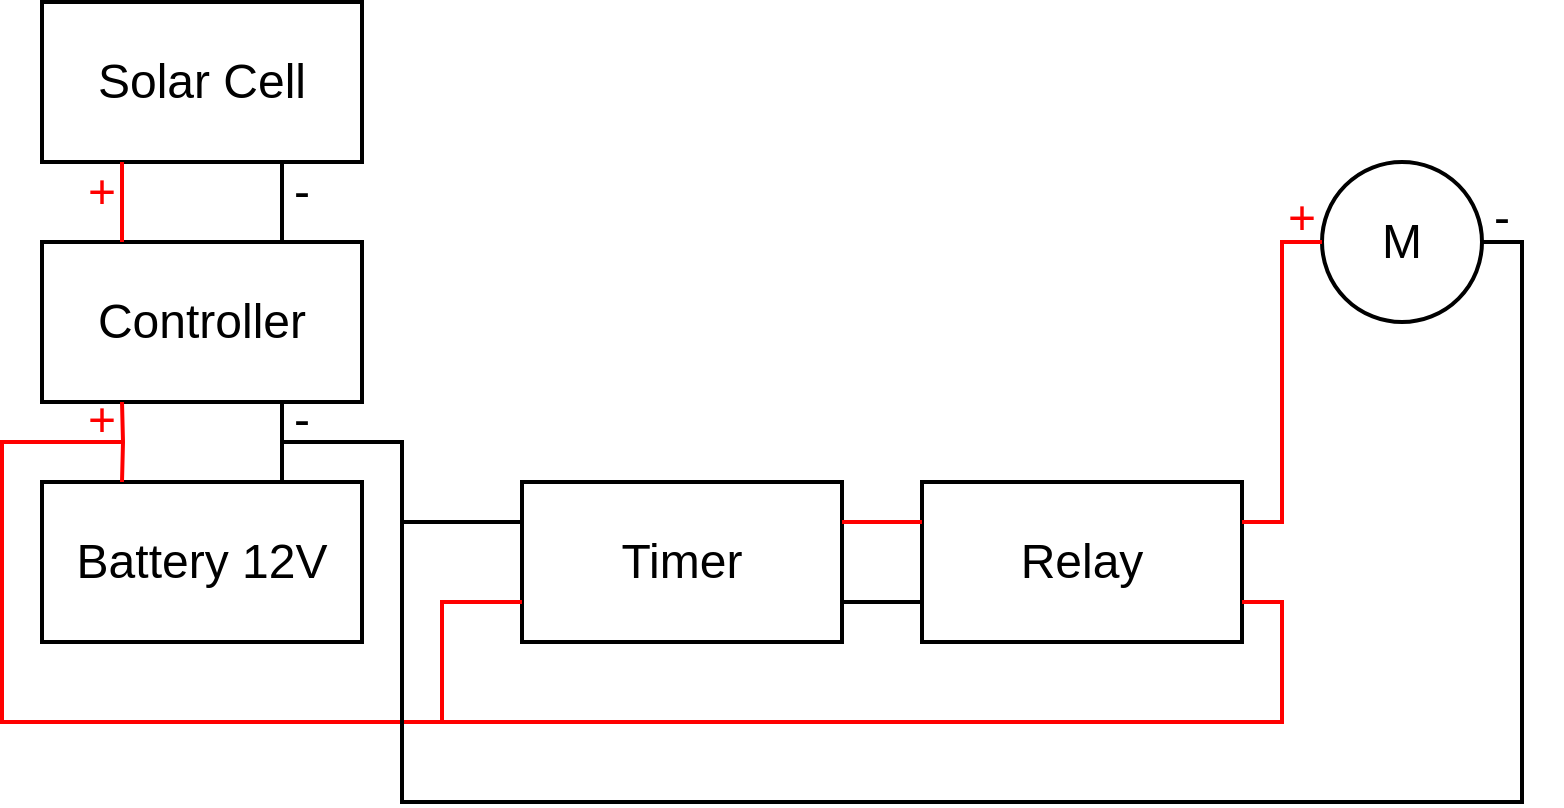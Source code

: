 <mxfile version="15.4.1" type="github">
  <diagram id="DBrm9fMGrtDZNjOXUanD" name="Page-1">
    <mxGraphModel dx="1422" dy="737" grid="1" gridSize="10" guides="1" tooltips="1" connect="1" arrows="1" fold="1" page="1" pageScale="1" pageWidth="850" pageHeight="1100" math="0" shadow="0">
      <root>
        <mxCell id="0" />
        <mxCell id="1" parent="0" />
        <mxCell id="tBbX4ZN0eCfmYOymshVq-1" value="&lt;font style=&quot;font-size: 24px&quot;&gt;Solar Cell&lt;/font&gt;" style="rounded=0;whiteSpace=wrap;html=1;strokeWidth=2;" vertex="1" parent="1">
          <mxGeometry x="80" y="40" width="160" height="80" as="geometry" />
        </mxCell>
        <mxCell id="tBbX4ZN0eCfmYOymshVq-2" value="&lt;font style=&quot;font-size: 24px&quot;&gt;Controller&lt;/font&gt;" style="rounded=0;whiteSpace=wrap;html=1;strokeWidth=2;" vertex="1" parent="1">
          <mxGeometry x="80" y="160" width="160" height="80" as="geometry" />
        </mxCell>
        <mxCell id="tBbX4ZN0eCfmYOymshVq-3" value="&lt;font style=&quot;font-size: 24px&quot;&gt;Battery 12V&lt;/font&gt;" style="rounded=0;whiteSpace=wrap;html=1;strokeWidth=2;" vertex="1" parent="1">
          <mxGeometry x="80" y="280" width="160" height="80" as="geometry" />
        </mxCell>
        <mxCell id="tBbX4ZN0eCfmYOymshVq-5" value="&lt;font style=&quot;font-size: 24px&quot;&gt;Timer&lt;/font&gt;" style="rounded=0;whiteSpace=wrap;html=1;strokeWidth=2;" vertex="1" parent="1">
          <mxGeometry x="320" y="280" width="160" height="80" as="geometry" />
        </mxCell>
        <mxCell id="tBbX4ZN0eCfmYOymshVq-6" value="&lt;font style=&quot;font-size: 24px&quot;&gt;Relay&lt;/font&gt;" style="rounded=0;whiteSpace=wrap;html=1;strokeWidth=2;" vertex="1" parent="1">
          <mxGeometry x="520" y="280" width="160" height="80" as="geometry" />
        </mxCell>
        <mxCell id="tBbX4ZN0eCfmYOymshVq-7" value="M" style="ellipse;whiteSpace=wrap;html=1;aspect=fixed;fontSize=24;strokeWidth=2;" vertex="1" parent="1">
          <mxGeometry x="720" y="120" width="80" height="80" as="geometry" />
        </mxCell>
        <mxCell id="tBbX4ZN0eCfmYOymshVq-8" value="" style="endArrow=none;html=1;rounded=0;fontSize=24;edgeStyle=orthogonalEdgeStyle;entryX=0;entryY=0.5;entryDx=0;entryDy=0;exitX=1;exitY=0.25;exitDx=0;exitDy=0;strokeWidth=2;strokeColor=#FF0000;" edge="1" parent="1" source="tBbX4ZN0eCfmYOymshVq-6" target="tBbX4ZN0eCfmYOymshVq-7">
          <mxGeometry width="50" height="50" relative="1" as="geometry">
            <mxPoint x="400" y="400" as="sourcePoint" />
            <mxPoint x="450" y="350" as="targetPoint" />
          </mxGeometry>
        </mxCell>
        <mxCell id="tBbX4ZN0eCfmYOymshVq-9" value="" style="endArrow=none;html=1;rounded=0;fontSize=24;strokeWidth=2;edgeStyle=orthogonalEdgeStyle;entryX=0.25;entryY=1;entryDx=0;entryDy=0;exitX=0.25;exitY=0;exitDx=0;exitDy=0;strokeColor=#FF0000;" edge="1" parent="1" source="tBbX4ZN0eCfmYOymshVq-2" target="tBbX4ZN0eCfmYOymshVq-1">
          <mxGeometry width="50" height="50" relative="1" as="geometry">
            <mxPoint x="400" y="400" as="sourcePoint" />
            <mxPoint x="450" y="350" as="targetPoint" />
          </mxGeometry>
        </mxCell>
        <mxCell id="tBbX4ZN0eCfmYOymshVq-10" value="" style="endArrow=none;html=1;rounded=0;fontSize=24;strokeWidth=2;edgeStyle=orthogonalEdgeStyle;entryX=0.25;entryY=1;entryDx=0;entryDy=0;exitX=0.25;exitY=0;exitDx=0;exitDy=0;" edge="1" parent="1">
          <mxGeometry width="50" height="50" relative="1" as="geometry">
            <mxPoint x="200" y="160" as="sourcePoint" />
            <mxPoint x="200" y="120" as="targetPoint" />
          </mxGeometry>
        </mxCell>
        <mxCell id="tBbX4ZN0eCfmYOymshVq-11" value="" style="endArrow=none;html=1;rounded=0;fontSize=24;strokeWidth=2;edgeStyle=orthogonalEdgeStyle;entryX=0.25;entryY=1;entryDx=0;entryDy=0;strokeColor=#FF0000;" edge="1" parent="1" target="tBbX4ZN0eCfmYOymshVq-2">
          <mxGeometry width="50" height="50" relative="1" as="geometry">
            <mxPoint x="120" y="280" as="sourcePoint" />
            <mxPoint x="330" y="250" as="targetPoint" />
          </mxGeometry>
        </mxCell>
        <mxCell id="tBbX4ZN0eCfmYOymshVq-12" value="" style="endArrow=none;html=1;rounded=0;fontSize=24;strokeWidth=2;edgeStyle=orthogonalEdgeStyle;entryX=0.75;entryY=1;entryDx=0;entryDy=0;exitX=0.75;exitY=0;exitDx=0;exitDy=0;" edge="1" parent="1" source="tBbX4ZN0eCfmYOymshVq-3" target="tBbX4ZN0eCfmYOymshVq-2">
          <mxGeometry width="50" height="50" relative="1" as="geometry">
            <mxPoint x="180" y="260" as="sourcePoint" />
            <mxPoint x="180" y="220" as="targetPoint" />
          </mxGeometry>
        </mxCell>
        <mxCell id="tBbX4ZN0eCfmYOymshVq-13" value="" style="endArrow=none;html=1;rounded=0;fontSize=24;strokeWidth=2;edgeStyle=orthogonalEdgeStyle;exitX=0;exitY=0.75;exitDx=0;exitDy=0;strokeColor=#FF0000;" edge="1" parent="1" source="tBbX4ZN0eCfmYOymshVq-5">
          <mxGeometry width="50" height="50" relative="1" as="geometry">
            <mxPoint x="280" y="300" as="sourcePoint" />
            <mxPoint x="120" y="260" as="targetPoint" />
            <Array as="points">
              <mxPoint x="280" y="340" />
              <mxPoint x="280" y="400" />
              <mxPoint x="60" y="400" />
            </Array>
          </mxGeometry>
        </mxCell>
        <mxCell id="tBbX4ZN0eCfmYOymshVq-14" value="" style="endArrow=none;html=1;rounded=0;fontSize=24;strokeWidth=2;edgeStyle=orthogonalEdgeStyle;entryX=1;entryY=0.5;entryDx=0;entryDy=0;" edge="1" parent="1" target="tBbX4ZN0eCfmYOymshVq-7">
          <mxGeometry width="50" height="50" relative="1" as="geometry">
            <mxPoint x="200" y="260" as="sourcePoint" />
            <mxPoint x="790" y="400" as="targetPoint" />
            <Array as="points">
              <mxPoint x="260" y="260" />
              <mxPoint x="260" y="440" />
              <mxPoint x="820" y="440" />
              <mxPoint x="820" y="160" />
            </Array>
          </mxGeometry>
        </mxCell>
        <mxCell id="tBbX4ZN0eCfmYOymshVq-15" value="" style="endArrow=none;html=1;rounded=0;fontSize=24;strokeWidth=2;edgeStyle=orthogonalEdgeStyle;entryX=1;entryY=0.75;entryDx=0;entryDy=0;strokeColor=#FF0000;" edge="1" parent="1" target="tBbX4ZN0eCfmYOymshVq-6">
          <mxGeometry width="50" height="50" relative="1" as="geometry">
            <mxPoint x="280" y="400" as="sourcePoint" />
            <mxPoint x="440" y="250" as="targetPoint" />
            <Array as="points">
              <mxPoint x="700" y="400" />
              <mxPoint x="700" y="340" />
            </Array>
          </mxGeometry>
        </mxCell>
        <mxCell id="tBbX4ZN0eCfmYOymshVq-16" value="" style="endArrow=none;html=1;rounded=0;fontSize=24;strokeColor=#000000;strokeWidth=2;edgeStyle=orthogonalEdgeStyle;" edge="1" parent="1">
          <mxGeometry width="50" height="50" relative="1" as="geometry">
            <mxPoint x="260" y="300" as="sourcePoint" />
            <mxPoint x="320" y="300" as="targetPoint" />
          </mxGeometry>
        </mxCell>
        <mxCell id="tBbX4ZN0eCfmYOymshVq-17" value="" style="endArrow=none;html=1;rounded=0;fontSize=24;strokeColor=#000000;strokeWidth=2;edgeStyle=orthogonalEdgeStyle;" edge="1" parent="1">
          <mxGeometry width="50" height="50" relative="1" as="geometry">
            <mxPoint x="480" y="340" as="sourcePoint" />
            <mxPoint x="520" y="340" as="targetPoint" />
          </mxGeometry>
        </mxCell>
        <mxCell id="tBbX4ZN0eCfmYOymshVq-18" value="" style="endArrow=none;html=1;rounded=0;fontSize=24;strokeColor=#FF0000;strokeWidth=2;edgeStyle=orthogonalEdgeStyle;exitX=1;exitY=0.25;exitDx=0;exitDy=0;entryX=0;entryY=0.25;entryDx=0;entryDy=0;" edge="1" parent="1" source="tBbX4ZN0eCfmYOymshVq-5" target="tBbX4ZN0eCfmYOymshVq-6">
          <mxGeometry width="50" height="50" relative="1" as="geometry">
            <mxPoint x="390" y="300" as="sourcePoint" />
            <mxPoint x="440" y="250" as="targetPoint" />
          </mxGeometry>
        </mxCell>
        <mxCell id="tBbX4ZN0eCfmYOymshVq-19" value="&lt;font color=&quot;#ff0000&quot;&gt;+&lt;/font&gt;" style="text;html=1;strokeColor=none;fillColor=none;align=center;verticalAlign=middle;whiteSpace=wrap;rounded=0;fontSize=24;" vertex="1" parent="1">
          <mxGeometry x="80" y="120" width="60" height="30" as="geometry" />
        </mxCell>
        <mxCell id="tBbX4ZN0eCfmYOymshVq-21" value="-" style="text;html=1;strokeColor=none;fillColor=none;align=center;verticalAlign=middle;whiteSpace=wrap;rounded=0;fontSize=24;" vertex="1" parent="1">
          <mxGeometry x="180" y="120" width="60" height="30" as="geometry" />
        </mxCell>
        <mxCell id="tBbX4ZN0eCfmYOymshVq-22" value="&lt;font color=&quot;#ff0000&quot;&gt;+&lt;/font&gt;" style="text;html=1;strokeColor=none;fillColor=none;align=center;verticalAlign=middle;whiteSpace=wrap;rounded=0;fontSize=24;" vertex="1" parent="1">
          <mxGeometry x="80" y="234" width="60" height="30" as="geometry" />
        </mxCell>
        <mxCell id="tBbX4ZN0eCfmYOymshVq-23" value="-" style="text;html=1;strokeColor=none;fillColor=none;align=center;verticalAlign=middle;whiteSpace=wrap;rounded=0;fontSize=24;" vertex="1" parent="1">
          <mxGeometry x="180" y="234" width="60" height="30" as="geometry" />
        </mxCell>
        <mxCell id="tBbX4ZN0eCfmYOymshVq-24" value="&lt;font color=&quot;#ff0000&quot;&gt;+&lt;/font&gt;" style="text;html=1;strokeColor=none;fillColor=none;align=center;verticalAlign=middle;whiteSpace=wrap;rounded=0;fontSize=24;" vertex="1" parent="1">
          <mxGeometry x="680" y="133" width="60" height="30" as="geometry" />
        </mxCell>
        <mxCell id="tBbX4ZN0eCfmYOymshVq-25" value="-" style="text;html=1;strokeColor=none;fillColor=none;align=center;verticalAlign=middle;whiteSpace=wrap;rounded=0;fontSize=24;" vertex="1" parent="1">
          <mxGeometry x="780" y="133" width="60" height="30" as="geometry" />
        </mxCell>
      </root>
    </mxGraphModel>
  </diagram>
</mxfile>
